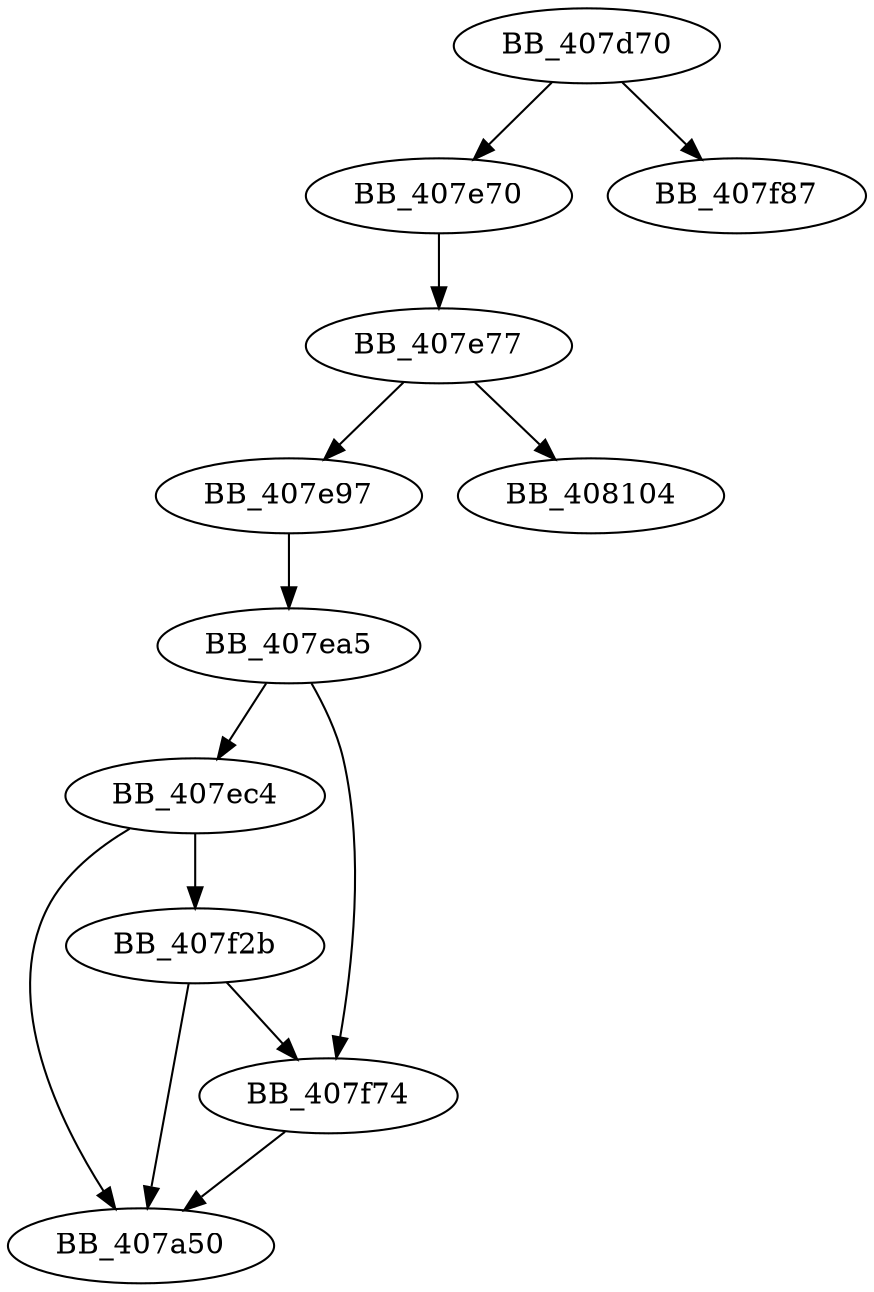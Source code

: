 DiGraph sub_407D70{
BB_407d70->BB_407e70
BB_407d70->BB_407f87
BB_407e70->BB_407e77
BB_407e77->BB_407e97
BB_407e77->BB_408104
BB_407e97->BB_407ea5
BB_407ea5->BB_407ec4
BB_407ea5->BB_407f74
BB_407ec4->BB_407a50
BB_407ec4->BB_407f2b
BB_407f2b->BB_407a50
BB_407f2b->BB_407f74
BB_407f74->BB_407a50
}
